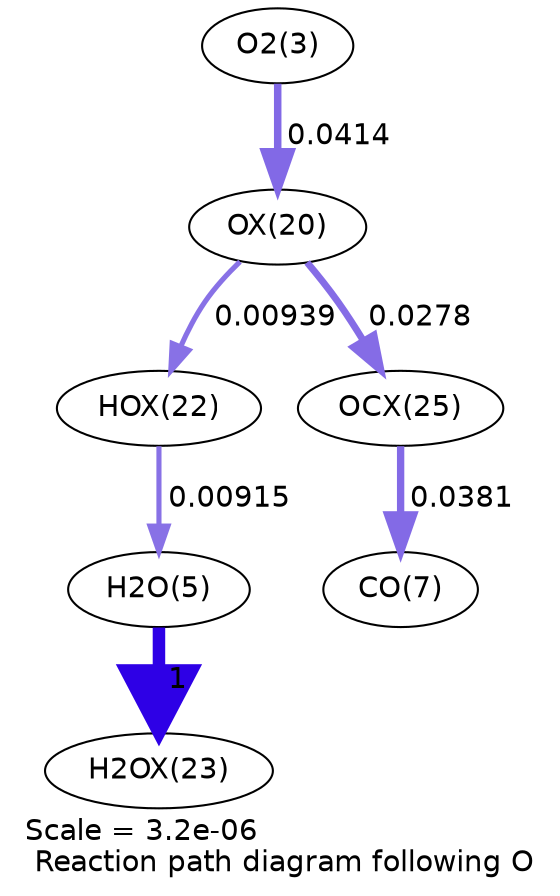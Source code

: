 digraph reaction_paths {
center=1;
s5 -> s23[fontname="Helvetica", penwidth=3.6, arrowsize=1.8, color="0.7, 0.541, 0.9"
, label=" 0.0414"];
s23 -> s25[fontname="Helvetica", penwidth=2.48, arrowsize=1.24, color="0.7, 0.509, 0.9"
, label=" 0.00939"];
s23 -> s28[fontname="Helvetica", penwidth=3.3, arrowsize=1.65, color="0.7, 0.528, 0.9"
, label=" 0.0278"];
s25 -> s7[fontname="Helvetica", penwidth=2.46, arrowsize=1.23, color="0.7, 0.509, 0.9"
, label=" 0.00915"];
s7 -> s26[fontname="Helvetica", penwidth=6, arrowsize=3, color="0.7, 1.5, 0.9"
, label=" 1"];
s28 -> s9[fontname="Helvetica", penwidth=3.53, arrowsize=1.77, color="0.7, 0.538, 0.9"
, label=" 0.0381"];
s5 [ fontname="Helvetica", label="O2(3)"];
s7 [ fontname="Helvetica", label="H2O(5)"];
s9 [ fontname="Helvetica", label="CO(7)"];
s23 [ fontname="Helvetica", label="OX(20)"];
s25 [ fontname="Helvetica", label="HOX(22)"];
s26 [ fontname="Helvetica", label="H2OX(23)"];
s28 [ fontname="Helvetica", label="OCX(25)"];
 label = "Scale = 3.2e-06\l Reaction path diagram following O";
 fontname = "Helvetica";
}
